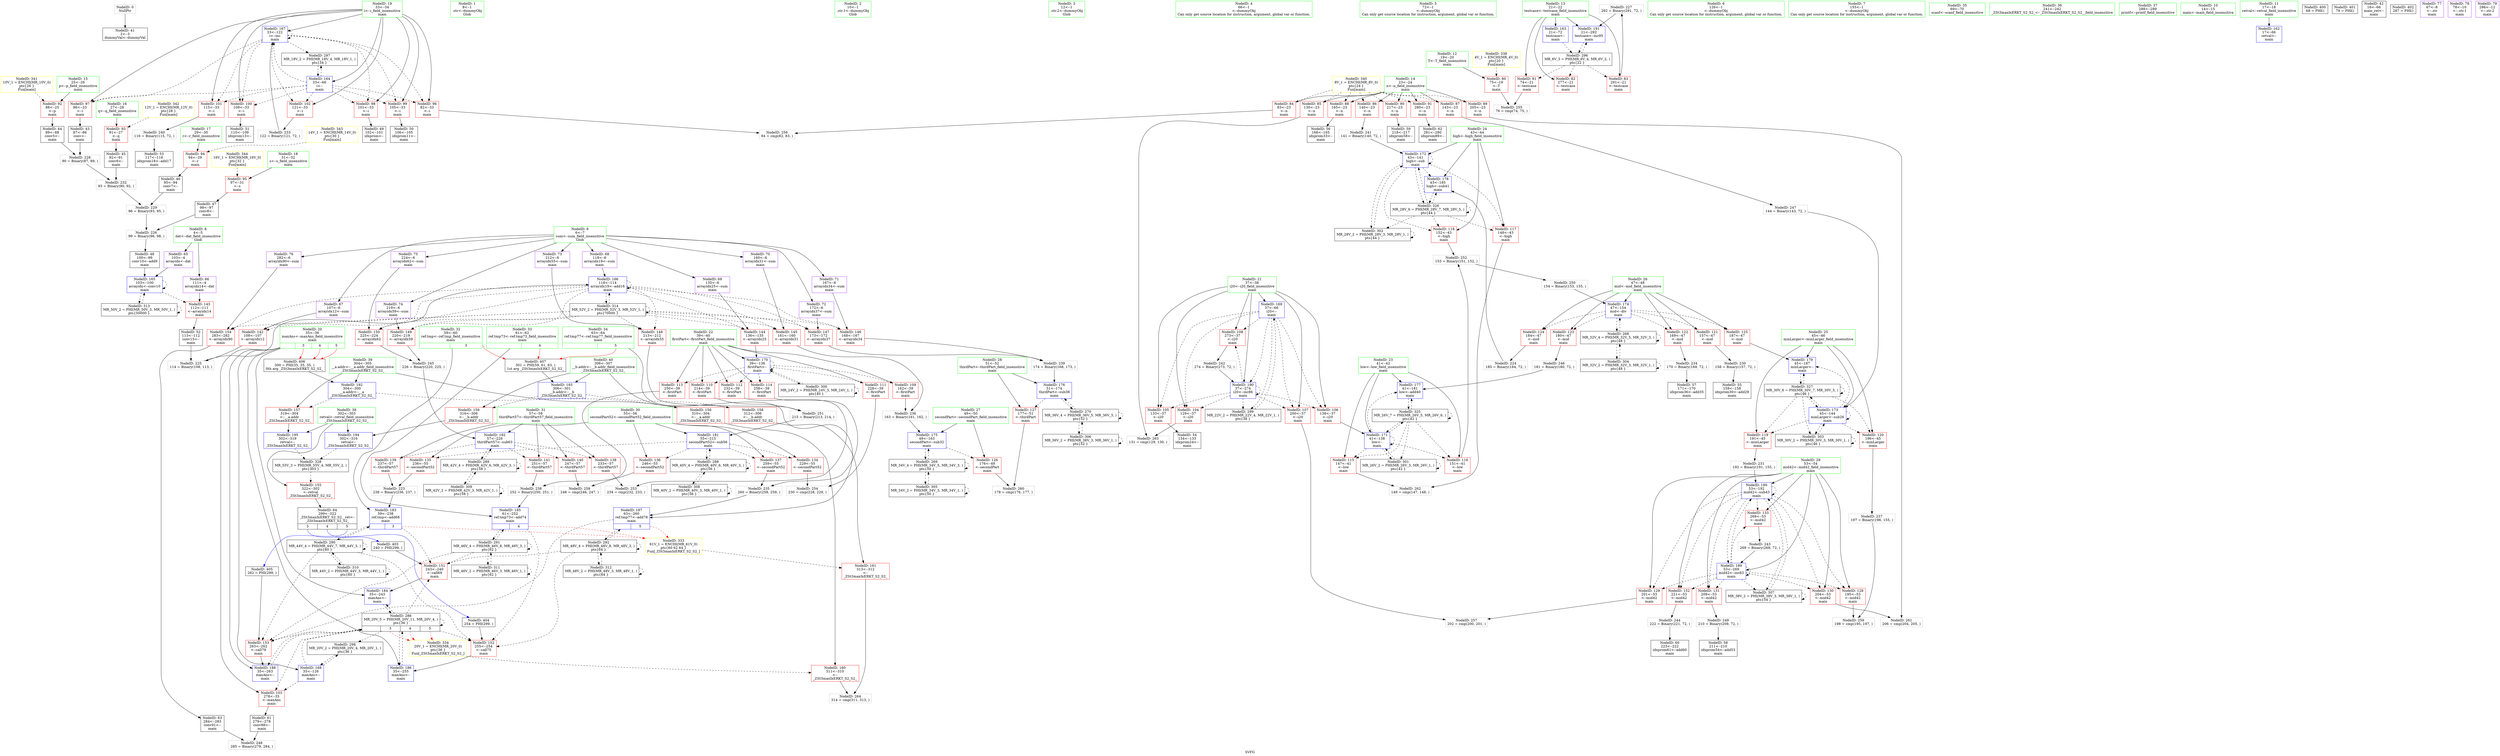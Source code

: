 digraph "SVFG" {
	label="SVFG";

	Node0x560f966f2870 [shape=record,color=grey,label="{NodeID: 0\nNullPtr}"];
	Node0x560f966f2870 -> Node0x560f96722310[style=solid];
	Node0x560f96726180 [shape=record,color=blue,label="{NodeID: 194\n302\<--316\nretval\<--\n_ZSt3maxIxERKT_S2_S2_\n}"];
	Node0x560f96726180 -> Node0x560f967425c0[style=dashed];
	Node0x560f967234f0 [shape=record,color=red,label="{NodeID: 111\n228\<--39\n\<--firstPart\nmain\n}"];
	Node0x560f967234f0 -> Node0x560f96727db0[style=solid];
	Node0x560f96721880 [shape=record,color=green,label="{NodeID: 28\n51\<--52\nthirdPart\<--thirdPart_field_insensitive\nmain\n}"];
	Node0x560f96721880 -> Node0x560f96728930[style=solid];
	Node0x560f96721880 -> Node0x560f9672b100[style=solid];
	Node0x560f9674a6c0 [shape=record,color=black,label="{NodeID: 305\nMR_34V_2 = PHI(MR_34V_3, MR_34V_1, )\npts\{50 \}\n}"];
	Node0x560f9674a6c0 -> Node0x560f9673eec0[style=dashed];
	Node0x560f9674a6c0 -> Node0x560f9674a6c0[style=dashed];
	Node0x560f967292f0 [shape=record,color=red,label="{NodeID: 139\n237\<--57\n\<--thirdPart57\nmain\n}"];
	Node0x560f967292f0 -> Node0x560f9672ea50[style=solid];
	Node0x560f96723f60 [shape=record,color=black,label="{NodeID: 56\n166\<--165\nidxprom33\<--\nmain\n}"];
	Node0x560f967540f0 [shape=record,color=yellow,style=double,label="{NodeID: 333\n61V_1 = ENCHI(MR_61V_0)\npts\{60 62 64 \}\nFun[_ZSt3maxIxERKT_S2_S2_]}"];
	Node0x560f967540f0 -> Node0x560f9672a4d0[style=dashed];
	Node0x560f967277b0 [shape=record,color=grey,label="{NodeID: 250\n154 = Binary(153, 155, )\n}"];
	Node0x560f967277b0 -> Node0x560f9672af60[style=solid];
	Node0x560f9672a9b0 [shape=record,color=blue,label="{NodeID: 167\n33\<--122\ni\<--inc\nmain\n}"];
	Node0x560f9672a9b0 -> Node0x560f967228c0[style=dashed];
	Node0x560f9672a9b0 -> Node0x560f96722990[style=dashed];
	Node0x560f9672a9b0 -> Node0x560f96722a60[style=dashed];
	Node0x560f9672a9b0 -> Node0x560f96722b30[style=dashed];
	Node0x560f9672a9b0 -> Node0x560f96722c00[style=dashed];
	Node0x560f9672a9b0 -> Node0x560f96722cd0[style=dashed];
	Node0x560f9672a9b0 -> Node0x560f96722da0[style=dashed];
	Node0x560f9672a9b0 -> Node0x560f9672a9b0[style=dashed];
	Node0x560f9672a9b0 -> Node0x560f96747ec0[style=dashed];
	Node0x560f96725620 [shape=record,color=red,label="{NodeID: 84\n83\<--23\n\<--n\nmain\n}"];
	Node0x560f96725620 -> Node0x560f96732be0[style=solid];
	Node0x560f966f2b90 [shape=record,color=green,label="{NodeID: 1\n8\<--1\n.str\<--dummyObj\nGlob }"];
	Node0x560f96726250 [shape=record,color=blue,label="{NodeID: 195\n302\<--319\nretval\<--\n_ZSt3maxIxERKT_S2_S2_\n}"];
	Node0x560f96726250 -> Node0x560f967425c0[style=dashed];
	Node0x560f967235c0 [shape=record,color=red,label="{NodeID: 112\n232\<--39\n\<--firstPart\nmain\n}"];
	Node0x560f967235c0 -> Node0x560f96727c30[style=solid];
	Node0x560f96721950 [shape=record,color=green,label="{NodeID: 29\n53\<--54\nmid42\<--mid42_field_insensitive\nmain\n}"];
	Node0x560f96721950 -> Node0x560f96728a00[style=solid];
	Node0x560f96721950 -> Node0x560f96728ad0[style=solid];
	Node0x560f96721950 -> Node0x560f96728ba0[style=solid];
	Node0x560f96721950 -> Node0x560f96728c70[style=solid];
	Node0x560f96721950 -> Node0x560f96728d40[style=solid];
	Node0x560f96721950 -> Node0x560f96728e10[style=solid];
	Node0x560f96721950 -> Node0x560f9672b440[style=solid];
	Node0x560f96721950 -> Node0x560f9672bb90[style=solid];
	Node0x560f9674abc0 [shape=record,color=black,label="{NodeID: 306\nMR_36V_2 = PHI(MR_36V_3, MR_36V_1, )\npts\{52 \}\n}"];
	Node0x560f9674abc0 -> Node0x560f9673f3c0[style=dashed];
	Node0x560f9674abc0 -> Node0x560f9674abc0[style=dashed];
	Node0x560f9672ea50 [shape=record,color=grey,label="{NodeID: 223\n238 = Binary(236, 237, )\n}"];
	Node0x560f9672ea50 -> Node0x560f9672b6b0[style=solid];
	Node0x560f967293c0 [shape=record,color=red,label="{NodeID: 140\n247\<--57\n\<--thirdPart57\nmain\n}"];
	Node0x560f967293c0 -> Node0x560f96732ee0[style=solid];
	Node0x560f96724030 [shape=record,color=black,label="{NodeID: 57\n171\<--170\nidxprom36\<--add35\nmain\n}"];
	Node0x560f967541d0 [shape=record,color=yellow,style=double,label="{NodeID: 334\n20V_1 = ENCHI(MR_20V_0)\npts\{36 \}\nFun[_ZSt3maxIxERKT_S2_S2_]}"];
	Node0x560f967541d0 -> Node0x560f9672a400[style=dashed];
	Node0x560f96727930 [shape=record,color=grey,label="{NodeID: 251\n215 = Binary(213, 214, )\n}"];
	Node0x560f96727930 -> Node0x560f9672b510[style=solid];
	Node0x560f9672aa80 [shape=record,color=blue,label="{NodeID: 168\n35\<--126\nmaxAns\<--\nmain\n}"];
	Node0x560f9672aa80 -> Node0x560f96722e70[style=dashed];
	Node0x560f9672aa80 -> Node0x560f967447c0[style=dashed];
	Node0x560f9672aa80 -> Node0x560f967483c0[style=dashed];
	Node0x560f967256f0 [shape=record,color=red,label="{NodeID: 85\n130\<--23\n\<--n\nmain\n}"];
	Node0x560f967256f0 -> Node0x560f96733660[style=solid];
	Node0x560f966f54e0 [shape=record,color=green,label="{NodeID: 2\n10\<--1\n.str.1\<--dummyObj\nGlob }"];
	Node0x560f96723690 [shape=record,color=red,label="{NodeID: 113\n250\<--39\n\<--firstPart\nmain\n}"];
	Node0x560f96723690 -> Node0x560f967300d0[style=solid];
	Node0x560f96721a20 [shape=record,color=green,label="{NodeID: 30\n55\<--56\nsecondPart52\<--secondPart52_field_insensitive\nmain\n}"];
	Node0x560f96721a20 -> Node0x560f96728ee0[style=solid];
	Node0x560f96721a20 -> Node0x560f96728fb0[style=solid];
	Node0x560f96721a20 -> Node0x560f96729080[style=solid];
	Node0x560f96721a20 -> Node0x560f96729150[style=solid];
	Node0x560f96721a20 -> Node0x560f9672b510[style=solid];
	Node0x560f9674b0c0 [shape=record,color=black,label="{NodeID: 307\nMR_38V_2 = PHI(MR_38V_3, MR_38V_1, )\npts\{54 \}\n}"];
	Node0x560f9674b0c0 -> Node0x560f9672b440[style=dashed];
	Node0x560f9674b0c0 -> Node0x560f9674b0c0[style=dashed];
	Node0x560f9672ebd0 [shape=record,color=grey,label="{NodeID: 224\n185 = Binary(184, 72, )\n}"];
	Node0x560f9672ebd0 -> Node0x560f9672b2a0[style=solid];
	Node0x560f96729490 [shape=record,color=red,label="{NodeID: 141\n251\<--57\n\<--thirdPart57\nmain\n}"];
	Node0x560f96729490 -> Node0x560f967300d0[style=solid];
	Node0x560f96724100 [shape=record,color=black,label="{NodeID: 58\n211\<--210\nidxprom54\<--add53\nmain\n}"];
	Node0x560f96727ab0 [shape=record,color=grey,label="{NodeID: 252\n153 = Binary(151, 152, )\n}"];
	Node0x560f96727ab0 -> Node0x560f967277b0[style=solid];
	Node0x560f9672ab50 [shape=record,color=blue,label="{NodeID: 169\n37\<--66\ni20\<--\nmain\n}"];
	Node0x560f9672ab50 -> Node0x560f96722f40[style=dashed];
	Node0x560f9672ab50 -> Node0x560f96723010[style=dashed];
	Node0x560f9672ab50 -> Node0x560f967230e0[style=dashed];
	Node0x560f9672ab50 -> Node0x560f967231b0[style=dashed];
	Node0x560f9672ab50 -> Node0x560f96723280[style=dashed];
	Node0x560f9672ab50 -> Node0x560f9672bc60[style=dashed];
	Node0x560f9672ab50 -> Node0x560f967488c0[style=dashed];
	Node0x560f967257c0 [shape=record,color=red,label="{NodeID: 86\n140\<--23\n\<--n\nmain\n}"];
	Node0x560f967257c0 -> Node0x560f96730550[style=solid];
	Node0x560f966f5900 [shape=record,color=green,label="{NodeID: 3\n12\<--1\n.str.2\<--dummyObj\nGlob }"];
	Node0x560f96723760 [shape=record,color=red,label="{NodeID: 114\n258\<--39\n\<--firstPart\nmain\n}"];
	Node0x560f96723760 -> Node0x560f9672fc50[style=solid];
	Node0x560f96721af0 [shape=record,color=green,label="{NodeID: 31\n57\<--58\nthirdPart57\<--thirdPart57_field_insensitive\nmain\n}"];
	Node0x560f96721af0 -> Node0x560f96729220[style=solid];
	Node0x560f96721af0 -> Node0x560f967292f0[style=solid];
	Node0x560f96721af0 -> Node0x560f967293c0[style=solid];
	Node0x560f96721af0 -> Node0x560f96729490[style=solid];
	Node0x560f96721af0 -> Node0x560f9672b5e0[style=solid];
	Node0x560f9674b5c0 [shape=record,color=black,label="{NodeID: 308\nMR_40V_2 = PHI(MR_40V_3, MR_40V_1, )\npts\{56 \}\n}"];
	Node0x560f9674b5c0 -> Node0x560f967451c0[style=dashed];
	Node0x560f9674b5c0 -> Node0x560f9674b5c0[style=dashed];
	Node0x560f9672ed50 [shape=record,color=grey,label="{NodeID: 225\n114 = Binary(108, 113, )\n}"];
	Node0x560f9672ed50 -> Node0x560f9672a8e0[style=solid];
	Node0x560f96729560 [shape=record,color=red,label="{NodeID: 142\n108\<--107\n\<--arrayidx12\nmain\n}"];
	Node0x560f96729560 -> Node0x560f9672ed50[style=solid];
	Node0x560f967241d0 [shape=record,color=black,label="{NodeID: 59\n218\<--217\nidxprom58\<--\nmain\n}"];
	Node0x560f96727c30 [shape=record,color=grey,label="{NodeID: 253\n234 = cmp(232, 233, )\n}"];
	Node0x560f9672ac20 [shape=record,color=blue,label="{NodeID: 170\n39\<--136\nfirstPart\<--\nmain\n}"];
	Node0x560f9672ac20 -> Node0x560f96723350[style=dashed];
	Node0x560f9672ac20 -> Node0x560f96723420[style=dashed];
	Node0x560f9672ac20 -> Node0x560f967234f0[style=dashed];
	Node0x560f9672ac20 -> Node0x560f967235c0[style=dashed];
	Node0x560f9672ac20 -> Node0x560f96723690[style=dashed];
	Node0x560f9672ac20 -> Node0x560f96723760[style=dashed];
	Node0x560f9672ac20 -> Node0x560f9672ac20[style=dashed];
	Node0x560f9672ac20 -> Node0x560f96748dc0[style=dashed];
	Node0x560f96725890 [shape=record,color=red,label="{NodeID: 87\n143\<--23\n\<--n\nmain\n}"];
	Node0x560f96725890 -> Node0x560f96727330[style=solid];
	Node0x560f966f5990 [shape=record,color=green,label="{NodeID: 4\n66\<--1\n\<--dummyObj\nCan only get source location for instruction, argument, global var or function.}"];
	Node0x560f96723830 [shape=record,color=red,label="{NodeID: 115\n147\<--41\n\<--low\nmain\n}"];
	Node0x560f96723830 -> Node0x560f967334e0[style=solid];
	Node0x560f96721bc0 [shape=record,color=green,label="{NodeID: 32\n59\<--60\nref.tmp\<--ref.tmp_field_insensitive\nmain\n|{|<s1>3}}"];
	Node0x560f96721bc0 -> Node0x560f9672b6b0[style=solid];
	Node0x560f96721bc0:s1 -> Node0x560f967709d0[style=solid,color=red];
	Node0x560f9674bac0 [shape=record,color=black,label="{NodeID: 309\nMR_42V_2 = PHI(MR_42V_3, MR_42V_1, )\npts\{58 \}\n}"];
	Node0x560f9674bac0 -> Node0x560f967456c0[style=dashed];
	Node0x560f9674bac0 -> Node0x560f9674bac0[style=dashed];
	Node0x560f9672eed0 [shape=record,color=grey,label="{NodeID: 226\n99 = Binary(96, 98, )\n}"];
	Node0x560f9672eed0 -> Node0x560f967238e0[style=solid];
	Node0x560f96729630 [shape=record,color=red,label="{NodeID: 143\n112\<--111\n\<--arrayidx14\nmain\n}"];
	Node0x560f96729630 -> Node0x560f96723c20[style=solid];
	Node0x560f967242a0 [shape=record,color=black,label="{NodeID: 60\n223\<--222\nidxprom61\<--add60\nmain\n}"];
	Node0x560f96727db0 [shape=record,color=grey,label="{NodeID: 254\n230 = cmp(228, 229, )\n}"];
	Node0x560f9672acf0 [shape=record,color=blue,label="{NodeID: 171\n41\<--138\nlow\<--\nmain\n}"];
	Node0x560f9672acf0 -> Node0x560f96723830[style=dashed];
	Node0x560f9672acf0 -> Node0x560f96728040[style=dashed];
	Node0x560f9672acf0 -> Node0x560f9672acf0[style=dashed];
	Node0x560f9672acf0 -> Node0x560f9672b1d0[style=dashed];
	Node0x560f9672acf0 -> Node0x560f967492c0[style=dashed];
	Node0x560f9672acf0 -> Node0x560f96750ac0[style=dashed];
	Node0x560f96725960 [shape=record,color=red,label="{NodeID: 88\n165\<--23\n\<--n\nmain\n}"];
	Node0x560f96725960 -> Node0x560f96723f60[style=solid];
	Node0x560f966f5660 [shape=record,color=green,label="{NodeID: 5\n72\<--1\n\<--dummyObj\nCan only get source location for instruction, argument, global var or function.}"];
	Node0x560f96728040 [shape=record,color=red,label="{NodeID: 116\n151\<--41\n\<--low\nmain\n}"];
	Node0x560f96728040 -> Node0x560f96727ab0[style=solid];
	Node0x560f96721c90 [shape=record,color=green,label="{NodeID: 33\n61\<--62\nref.tmp73\<--ref.tmp73_field_insensitive\nmain\n|{|<s1>4}}"];
	Node0x560f96721c90 -> Node0x560f9672b850[style=solid];
	Node0x560f96721c90:s1 -> Node0x560f967709d0[style=solid,color=red];
	Node0x560f9674bfc0 [shape=record,color=black,label="{NodeID: 310\nMR_44V_2 = PHI(MR_44V_3, MR_44V_1, )\npts\{60 \}\n}"];
	Node0x560f9674bfc0 -> Node0x560f96745bc0[style=dashed];
	Node0x560f9674bfc0 -> Node0x560f9674bfc0[style=dashed];
	Node0x560f9672f050 [shape=record,color=grey,label="{NodeID: 227\n292 = Binary(291, 72, )\n}"];
	Node0x560f9672f050 -> Node0x560f9672bd30[style=solid];
	Node0x560f96729700 [shape=record,color=red,label="{NodeID: 144\n136\<--135\n\<--arrayidx25\nmain\n}"];
	Node0x560f96729700 -> Node0x560f9672ac20[style=solid];
	Node0x560f96724370 [shape=record,color=black,label="{NodeID: 61\n279\<--278\nconv88\<--\nmain\n}"];
	Node0x560f96724370 -> Node0x560f967274b0[style=solid];
	Node0x560f96754580 [shape=record,color=yellow,style=double,label="{NodeID: 338\n4V_1 = ENCHI(MR_4V_0)\npts\{20 \}\nFun[main]}"];
	Node0x560f96754580 -> Node0x560f967252e0[style=dashed];
	Node0x560f96727f30 [shape=record,color=grey,label="{NodeID: 255\n76 = cmp(74, 75, )\n}"];
	Node0x560f9672adc0 [shape=record,color=blue,label="{NodeID: 172\n43\<--141\nhigh\<--sub\nmain\n}"];
	Node0x560f9672adc0 -> Node0x560f96728110[style=dashed];
	Node0x560f9672adc0 -> Node0x560f967281e0[style=dashed];
	Node0x560f9672adc0 -> Node0x560f9672adc0[style=dashed];
	Node0x560f9672adc0 -> Node0x560f9672b2a0[style=dashed];
	Node0x560f9672adc0 -> Node0x560f967497c0[style=dashed];
	Node0x560f9672adc0 -> Node0x560f96750fc0[style=dashed];
	Node0x560f96725a30 [shape=record,color=red,label="{NodeID: 89\n205\<--23\n\<--n\nmain\n}"];
	Node0x560f96725a30 -> Node0x560f96733360[style=solid];
	Node0x560f966f56f0 [shape=record,color=green,label="{NodeID: 6\n126\<--1\n\<--dummyObj\nCan only get source location for instruction, argument, global var or function.}"];
	Node0x560f96728110 [shape=record,color=red,label="{NodeID: 117\n148\<--43\n\<--high\nmain\n}"];
	Node0x560f96728110 -> Node0x560f967334e0[style=solid];
	Node0x560f96721d60 [shape=record,color=green,label="{NodeID: 34\n63\<--64\nref.tmp77\<--ref.tmp77_field_insensitive\nmain\n|{|<s1>5}}"];
	Node0x560f96721d60 -> Node0x560f9672b9f0[style=solid];
	Node0x560f96721d60:s1 -> Node0x560f967709d0[style=solid,color=red];
	Node0x560f9674c4c0 [shape=record,color=black,label="{NodeID: 311\nMR_46V_2 = PHI(MR_46V_3, MR_46V_1, )\npts\{62 \}\n}"];
	Node0x560f9674c4c0 -> Node0x560f967460c0[style=dashed];
	Node0x560f9674c4c0 -> Node0x560f9674c4c0[style=dashed];
	Node0x560f9672f1d0 [shape=record,color=grey,label="{NodeID: 228\n90 = Binary(87, 89, )\n}"];
	Node0x560f9672f1d0 -> Node0x560f9672f7d0[style=solid];
	Node0x560f967297d0 [shape=record,color=red,label="{NodeID: 145\n161\<--160\n\<--arrayidx31\nmain\n}"];
	Node0x560f967297d0 -> Node0x560f9672fdd0[style=solid];
	Node0x560f96724440 [shape=record,color=black,label="{NodeID: 62\n281\<--280\nidxprom89\<--\nmain\n}"];
	Node0x560f96732be0 [shape=record,color=grey,label="{NodeID: 256\n84 = cmp(82, 83, )\n}"];
	Node0x560f9672ae90 [shape=record,color=blue,label="{NodeID: 173\n45\<--144\nminLarger\<--sub26\nmain\n}"];
	Node0x560f9672ae90 -> Node0x560f967282b0[style=dashed];
	Node0x560f9672ae90 -> Node0x560f96728380[style=dashed];
	Node0x560f9672ae90 -> Node0x560f9672ae90[style=dashed];
	Node0x560f9672ae90 -> Node0x560f9672b370[style=dashed];
	Node0x560f9672ae90 -> Node0x560f96749cc0[style=dashed];
	Node0x560f9672ae90 -> Node0x560f967420c0[style=dashed];
	Node0x560f96725b00 [shape=record,color=red,label="{NodeID: 90\n217\<--23\n\<--n\nmain\n}"];
	Node0x560f96725b00 -> Node0x560f967241d0[style=solid];
	Node0x560f966f5780 [shape=record,color=green,label="{NodeID: 7\n155\<--1\n\<--dummyObj\nCan only get source location for instruction, argument, global var or function.}"];
	Node0x560f967281e0 [shape=record,color=red,label="{NodeID: 118\n152\<--43\n\<--high\nmain\n}"];
	Node0x560f967281e0 -> Node0x560f96727ab0[style=solid];
	Node0x560f96721e30 [shape=record,color=green,label="{NodeID: 35\n69\<--70\nscanf\<--scanf_field_insensitive\n}"];
	Node0x560f9674c9c0 [shape=record,color=black,label="{NodeID: 312\nMR_48V_2 = PHI(MR_48V_3, MR_48V_1, )\npts\{64 \}\n}"];
	Node0x560f9674c9c0 -> Node0x560f967465c0[style=dashed];
	Node0x560f9674c9c0 -> Node0x560f9674c9c0[style=dashed];
	Node0x560f9672f350 [shape=record,color=grey,label="{NodeID: 229\n96 = Binary(93, 95, )\n}"];
	Node0x560f9672f350 -> Node0x560f9672eed0[style=solid];
	Node0x560f967298a0 [shape=record,color=red,label="{NodeID: 146\n168\<--167\n\<--arrayidx34\nmain\n}"];
	Node0x560f967298a0 -> Node0x560f96730250[style=solid];
	Node0x560f96724510 [shape=record,color=black,label="{NodeID: 63\n284\<--283\nconv91\<--\nmain\n}"];
	Node0x560f96724510 -> Node0x560f967274b0[style=solid];
	Node0x560f96754740 [shape=record,color=yellow,style=double,label="{NodeID: 340\n8V_1 = ENCHI(MR_8V_0)\npts\{24 \}\nFun[main]}"];
	Node0x560f96754740 -> Node0x560f96725620[style=dashed];
	Node0x560f96754740 -> Node0x560f967256f0[style=dashed];
	Node0x560f96754740 -> Node0x560f967257c0[style=dashed];
	Node0x560f96754740 -> Node0x560f96725890[style=dashed];
	Node0x560f96754740 -> Node0x560f96725960[style=dashed];
	Node0x560f96754740 -> Node0x560f96725a30[style=dashed];
	Node0x560f96754740 -> Node0x560f96725b00[style=dashed];
	Node0x560f96754740 -> Node0x560f96725bd0[style=dashed];
	Node0x560f96732d60 [shape=record,color=grey,label="{NodeID: 257\n202 = cmp(200, 201, )\n}"];
	Node0x560f9672af60 [shape=record,color=blue,label="{NodeID: 174\n47\<--154\nmid\<--div\nmain\n}"];
	Node0x560f9672af60 -> Node0x560f96728450[style=dashed];
	Node0x560f9672af60 -> Node0x560f96728520[style=dashed];
	Node0x560f9672af60 -> Node0x560f967285f0[style=dashed];
	Node0x560f9672af60 -> Node0x560f967286c0[style=dashed];
	Node0x560f9672af60 -> Node0x560f96728790[style=dashed];
	Node0x560f9672af60 -> Node0x560f9673e9c0[style=dashed];
	Node0x560f96725bd0 [shape=record,color=red,label="{NodeID: 91\n280\<--23\n\<--n\nmain\n}"];
	Node0x560f96725bd0 -> Node0x560f96724440[style=solid];
	Node0x560f966f6ca0 [shape=record,color=green,label="{NodeID: 8\n4\<--5\ndat\<--dat_field_insensitive\nGlob }"];
	Node0x560f966f6ca0 -> Node0x560f967246b0[style=solid];
	Node0x560f966f6ca0 -> Node0x560f96724780[style=solid];
	Node0x560f967282b0 [shape=record,color=red,label="{NodeID: 119\n191\<--45\n\<--minLarger\nmain\n}"];
	Node0x560f967282b0 -> Node0x560f9672f650[style=solid];
	Node0x560f96721f00 [shape=record,color=green,label="{NodeID: 36\n241\<--242\n_ZSt3maxIxERKT_S2_S2_\<--_ZSt3maxIxERKT_S2_S2__field_insensitive\n}"];
	Node0x560f9674cec0 [shape=record,color=black,label="{NodeID: 313\nMR_50V_2 = PHI(MR_50V_3, MR_50V_1, )\npts\{50000 \}\n}"];
	Node0x560f9674cec0 -> Node0x560f9672a810[style=dashed];
	Node0x560f9674cec0 -> Node0x560f9674cec0[style=dashed];
	Node0x560f9672f4d0 [shape=record,color=grey,label="{NodeID: 230\n158 = Binary(157, 72, )\n}"];
	Node0x560f9672f4d0 -> Node0x560f96723e90[style=solid];
	Node0x560f96729970 [shape=record,color=red,label="{NodeID: 147\n173\<--172\n\<--arrayidx37\nmain\n}"];
	Node0x560f96729970 -> Node0x560f96730250[style=solid];
	Node0x560f967245e0 [shape=record,color=black,label="{NodeID: 64\n299\<--322\n_ZSt3maxIxERKT_S2_S2__ret\<--\n_ZSt3maxIxERKT_S2_S2_\n|{<s0>3|<s1>4|<s2>5}}"];
	Node0x560f967245e0:s0 -> Node0x560f96770530[style=solid,color=blue];
	Node0x560f967245e0:s1 -> Node0x560f96770600[style=solid,color=blue];
	Node0x560f967245e0:s2 -> Node0x560f967706d0[style=solid,color=blue];
	Node0x560f96754820 [shape=record,color=yellow,style=double,label="{NodeID: 341\n10V_1 = ENCHI(MR_10V_0)\npts\{26 \}\nFun[main]}"];
	Node0x560f96754820 -> Node0x560f96725ca0[style=dashed];
	Node0x560f96732ee0 [shape=record,color=grey,label="{NodeID: 258\n248 = cmp(246, 247, )\n}"];
	Node0x560f9672b030 [shape=record,color=blue,label="{NodeID: 175\n49\<--163\nsecondPart\<--sub32\nmain\n}"];
	Node0x560f9672b030 -> Node0x560f96728860[style=dashed];
	Node0x560f9672b030 -> Node0x560f9673eec0[style=dashed];
	Node0x560f96725ca0 [shape=record,color=red,label="{NodeID: 92\n88\<--25\n\<--p\nmain\n}"];
	Node0x560f96725ca0 -> Node0x560f96722580[style=solid];
	Node0x560f966f6d30 [shape=record,color=green,label="{NodeID: 9\n6\<--7\nsum\<--sum_field_insensitive\nGlob }"];
	Node0x560f966f6d30 -> Node0x560f96724850[style=solid];
	Node0x560f966f6d30 -> Node0x560f96724920[style=solid];
	Node0x560f966f6d30 -> Node0x560f967249f0[style=solid];
	Node0x560f966f6d30 -> Node0x560f96724ac0[style=solid];
	Node0x560f966f6d30 -> Node0x560f96724b90[style=solid];
	Node0x560f966f6d30 -> Node0x560f96724c60[style=solid];
	Node0x560f966f6d30 -> Node0x560f96724d30[style=solid];
	Node0x560f966f6d30 -> Node0x560f96724e00[style=solid];
	Node0x560f966f6d30 -> Node0x560f96724ed0[style=solid];
	Node0x560f966f6d30 -> Node0x560f96724fa0[style=solid];
	Node0x560f967447c0 [shape=record,color=black,label="{NodeID: 286\nMR_20V_5 = PHI(MR_20V_11, MR_20V_4, )\npts\{36 \}\n|{|<s9>3|<s10>4|<s11>5}}"];
	Node0x560f967447c0 -> Node0x560f96722e70[style=dashed];
	Node0x560f967447c0 -> Node0x560f96729cb0[style=dashed];
	Node0x560f967447c0 -> Node0x560f96729d80[style=dashed];
	Node0x560f967447c0 -> Node0x560f96729e50[style=dashed];
	Node0x560f967447c0 -> Node0x560f9672b780[style=dashed];
	Node0x560f967447c0 -> Node0x560f9672b920[style=dashed];
	Node0x560f967447c0 -> Node0x560f9672bac0[style=dashed];
	Node0x560f967447c0 -> Node0x560f967447c0[style=dashed];
	Node0x560f967447c0 -> Node0x560f967483c0[style=dashed];
	Node0x560f967447c0:s9 -> Node0x560f967541d0[style=dashed,color=red];
	Node0x560f967447c0:s10 -> Node0x560f967541d0[style=dashed,color=red];
	Node0x560f967447c0:s11 -> Node0x560f967541d0[style=dashed,color=red];
	Node0x560f96728380 [shape=record,color=red,label="{NodeID: 120\n196\<--45\n\<--minLarger\nmain\n}"];
	Node0x560f96728380 -> Node0x560f9672ff50[style=solid];
	Node0x560f96721fd0 [shape=record,color=green,label="{NodeID: 37\n288\<--289\nprintf\<--printf_field_insensitive\n}"];
	Node0x560f9674d3c0 [shape=record,color=black,label="{NodeID: 314\nMR_52V_2 = PHI(MR_52V_3, MR_52V_1, )\npts\{70000 \}\n}"];
	Node0x560f9674d3c0 -> Node0x560f96729560[style=dashed];
	Node0x560f9674d3c0 -> Node0x560f96729700[style=dashed];
	Node0x560f9674d3c0 -> Node0x560f967297d0[style=dashed];
	Node0x560f9674d3c0 -> Node0x560f967298a0[style=dashed];
	Node0x560f9674d3c0 -> Node0x560f96729970[style=dashed];
	Node0x560f9674d3c0 -> Node0x560f96729a40[style=dashed];
	Node0x560f9674d3c0 -> Node0x560f96729b10[style=dashed];
	Node0x560f9674d3c0 -> Node0x560f96729be0[style=dashed];
	Node0x560f9674d3c0 -> Node0x560f96729f20[style=dashed];
	Node0x560f9674d3c0 -> Node0x560f9672a8e0[style=dashed];
	Node0x560f9674d3c0 -> Node0x560f9674d3c0[style=dashed];
	Node0x560f9672f650 [shape=record,color=grey,label="{NodeID: 231\n192 = Binary(191, 155, )\n}"];
	Node0x560f9672f650 -> Node0x560f9672b440[style=solid];
	Node0x560f96729a40 [shape=record,color=red,label="{NodeID: 148\n213\<--212\n\<--arrayidx55\nmain\n}"];
	Node0x560f96729a40 -> Node0x560f96727930[style=solid];
	Node0x560f967246b0 [shape=record,color=purple,label="{NodeID: 65\n103\<--4\narrayidx\<--dat\nmain\n}"];
	Node0x560f967246b0 -> Node0x560f9672a810[style=solid];
	Node0x560f96754900 [shape=record,color=yellow,style=double,label="{NodeID: 342\n12V_1 = ENCHI(MR_12V_0)\npts\{28 \}\nFun[main]}"];
	Node0x560f96754900 -> Node0x560f96725d70[style=dashed];
	Node0x560f96733060 [shape=record,color=grey,label="{NodeID: 259\n198 = cmp(195, 197, )\n}"];
	Node0x560f9672b100 [shape=record,color=blue,label="{NodeID: 176\n51\<--174\nthirdPart\<--sub38\nmain\n}"];
	Node0x560f9672b100 -> Node0x560f96728930[style=dashed];
	Node0x560f9672b100 -> Node0x560f9673f3c0[style=dashed];
	Node0x560f96725d70 [shape=record,color=red,label="{NodeID: 93\n91\<--27\n\<--q\nmain\n}"];
	Node0x560f96725d70 -> Node0x560f96722650[style=solid];
	Node0x560f966f6e00 [shape=record,color=green,label="{NodeID: 10\n14\<--15\nmain\<--main_field_insensitive\n}"];
	Node0x560f96728450 [shape=record,color=red,label="{NodeID: 121\n157\<--47\n\<--mid\nmain\n}"];
	Node0x560f96728450 -> Node0x560f9672f4d0[style=solid];
	Node0x560f967220a0 [shape=record,color=green,label="{NodeID: 38\n302\<--303\nretval\<--retval_field_insensitive\n_ZSt3maxIxERKT_S2_S2_\n}"];
	Node0x560f967220a0 -> Node0x560f96729ff0[style=solid];
	Node0x560f967220a0 -> Node0x560f96726180[style=solid];
	Node0x560f967220a0 -> Node0x560f96726250[style=solid];
	Node0x560f9672f7d0 [shape=record,color=grey,label="{NodeID: 232\n93 = Binary(90, 92, )\n}"];
	Node0x560f9672f7d0 -> Node0x560f9672f350[style=solid];
	Node0x560f96729b10 [shape=record,color=red,label="{NodeID: 149\n220\<--219\n\<--arrayidx59\nmain\n}"];
	Node0x560f96729b10 -> Node0x560f96727030[style=solid];
	Node0x560f96724780 [shape=record,color=purple,label="{NodeID: 66\n111\<--4\narrayidx14\<--dat\nmain\n}"];
	Node0x560f96724780 -> Node0x560f96729630[style=solid];
	Node0x560f967549e0 [shape=record,color=yellow,style=double,label="{NodeID: 343\n14V_1 = ENCHI(MR_14V_0)\npts\{30 \}\nFun[main]}"];
	Node0x560f967549e0 -> Node0x560f96725e40[style=dashed];
	Node0x560f967331e0 [shape=record,color=grey,label="{NodeID: 260\n178 = cmp(176, 177, )\n}"];
	Node0x560f9672b1d0 [shape=record,color=blue,label="{NodeID: 177\n41\<--181\nlow\<--add40\nmain\n}"];
	Node0x560f9672b1d0 -> Node0x560f96750ac0[style=dashed];
	Node0x560f96725e40 [shape=record,color=red,label="{NodeID: 94\n94\<--29\n\<--r\nmain\n}"];
	Node0x560f96725e40 -> Node0x560f96722720[style=solid];
	Node0x560f966f6ed0 [shape=record,color=green,label="{NodeID: 11\n17\<--18\nretval\<--retval_field_insensitive\nmain\n}"];
	Node0x560f966f6ed0 -> Node0x560f9672a5a0[style=solid];
	Node0x560f967451c0 [shape=record,color=black,label="{NodeID: 288\nMR_40V_4 = PHI(MR_40V_6, MR_40V_3, )\npts\{56 \}\n}"];
	Node0x560f967451c0 -> Node0x560f9672b510[style=dashed];
	Node0x560f967451c0 -> Node0x560f967451c0[style=dashed];
	Node0x560f967451c0 -> Node0x560f9674b5c0[style=dashed];
	Node0x560f96728520 [shape=record,color=red,label="{NodeID: 122\n169\<--47\n\<--mid\nmain\n}"];
	Node0x560f96728520 -> Node0x560f9672fad0[style=solid];
	Node0x560f96722170 [shape=record,color=green,label="{NodeID: 39\n304\<--305\n__a.addr\<--__a.addr_field_insensitive\n_ZSt3maxIxERKT_S2_S2_\n}"];
	Node0x560f96722170 -> Node0x560f9672a0c0[style=solid];
	Node0x560f96722170 -> Node0x560f9672a190[style=solid];
	Node0x560f96722170 -> Node0x560f96725fe0[style=solid];
	Node0x560f9672f950 [shape=record,color=grey,label="{NodeID: 233\n122 = Binary(121, 72, )\n}"];
	Node0x560f9672f950 -> Node0x560f9672a9b0[style=solid];
	Node0x560f96729be0 [shape=record,color=red,label="{NodeID: 150\n225\<--224\n\<--arrayidx62\nmain\n}"];
	Node0x560f96729be0 -> Node0x560f96727030[style=solid];
	Node0x560f96724850 [shape=record,color=purple,label="{NodeID: 67\n107\<--6\narrayidx12\<--sum\nmain\n}"];
	Node0x560f96724850 -> Node0x560f96729560[style=solid];
	Node0x560f96754ac0 [shape=record,color=yellow,style=double,label="{NodeID: 344\n16V_1 = ENCHI(MR_16V_0)\npts\{32 \}\nFun[main]}"];
	Node0x560f96754ac0 -> Node0x560f96725f10[style=dashed];
	Node0x560f96733360 [shape=record,color=grey,label="{NodeID: 261\n206 = cmp(204, 205, )\n}"];
	Node0x560f9672b2a0 [shape=record,color=blue,label="{NodeID: 178\n43\<--185\nhigh\<--sub41\nmain\n}"];
	Node0x560f9672b2a0 -> Node0x560f96750fc0[style=dashed];
	Node0x560f96725f10 [shape=record,color=red,label="{NodeID: 95\n97\<--31\n\<--s\nmain\n}"];
	Node0x560f96725f10 -> Node0x560f967227f0[style=solid];
	Node0x560f96720dc0 [shape=record,color=green,label="{NodeID: 12\n19\<--20\nT\<--T_field_insensitive\nmain\n}"];
	Node0x560f96720dc0 -> Node0x560f967252e0[style=solid];
	Node0x560f967456c0 [shape=record,color=black,label="{NodeID: 289\nMR_42V_4 = PHI(MR_42V_6, MR_42V_3, )\npts\{58 \}\n}"];
	Node0x560f967456c0 -> Node0x560f9672b5e0[style=dashed];
	Node0x560f967456c0 -> Node0x560f967456c0[style=dashed];
	Node0x560f967456c0 -> Node0x560f9674bac0[style=dashed];
	Node0x560f967285f0 [shape=record,color=red,label="{NodeID: 123\n180\<--47\n\<--mid\nmain\n}"];
	Node0x560f967285f0 -> Node0x560f967271b0[style=solid];
	Node0x560f96722240 [shape=record,color=green,label="{NodeID: 40\n306\<--307\n__b.addr\<--__b.addr_field_insensitive\n_ZSt3maxIxERKT_S2_S2_\n}"];
	Node0x560f96722240 -> Node0x560f9672a260[style=solid];
	Node0x560f96722240 -> Node0x560f9672a330[style=solid];
	Node0x560f96722240 -> Node0x560f967260b0[style=solid];
	Node0x560f9643f960 [shape=record,color=black,label="{NodeID: 400\n68 = PHI()\n}"];
	Node0x560f9672fad0 [shape=record,color=grey,label="{NodeID: 234\n170 = Binary(169, 72, )\n}"];
	Node0x560f9672fad0 -> Node0x560f96724030[style=solid];
	Node0x560f96729cb0 [shape=record,color=red,label="{NodeID: 151\n243\<--240\n\<--call69\nmain\n}"];
	Node0x560f96729cb0 -> Node0x560f9672b780[style=solid];
	Node0x560f96724920 [shape=record,color=purple,label="{NodeID: 68\n118\<--6\narrayidx19\<--sum\nmain\n}"];
	Node0x560f96724920 -> Node0x560f9672a8e0[style=solid];
	Node0x560f967334e0 [shape=record,color=grey,label="{NodeID: 262\n149 = cmp(147, 148, )\n}"];
	Node0x560f9672b370 [shape=record,color=blue,label="{NodeID: 179\n45\<--187\nminLarger\<--\nmain\n}"];
	Node0x560f9672b370 -> Node0x560f967420c0[style=dashed];
	Node0x560f967228c0 [shape=record,color=red,label="{NodeID: 96\n82\<--33\n\<--i\nmain\n}"];
	Node0x560f967228c0 -> Node0x560f96732be0[style=solid];
	Node0x560f96720e50 [shape=record,color=green,label="{NodeID: 13\n21\<--22\ntestcase\<--testcase_field_insensitive\nmain\n}"];
	Node0x560f96720e50 -> Node0x560f967253b0[style=solid];
	Node0x560f96720e50 -> Node0x560f96725480[style=solid];
	Node0x560f96720e50 -> Node0x560f96725550[style=solid];
	Node0x560f96720e50 -> Node0x560f9672a670[style=solid];
	Node0x560f96720e50 -> Node0x560f9672bd30[style=solid];
	Node0x560f96745bc0 [shape=record,color=black,label="{NodeID: 290\nMR_44V_4 = PHI(MR_44V_7, MR_44V_3, )\npts\{60 \}\n}"];
	Node0x560f96745bc0 -> Node0x560f96729d80[style=dashed];
	Node0x560f96745bc0 -> Node0x560f96729e50[style=dashed];
	Node0x560f96745bc0 -> Node0x560f9672b6b0[style=dashed];
	Node0x560f96745bc0 -> Node0x560f96745bc0[style=dashed];
	Node0x560f96745bc0 -> Node0x560f9674bfc0[style=dashed];
	Node0x560f967286c0 [shape=record,color=red,label="{NodeID: 124\n184\<--47\n\<--mid\nmain\n}"];
	Node0x560f967286c0 -> Node0x560f9672ebd0[style=solid];
	Node0x560f96722310 [shape=record,color=black,label="{NodeID: 41\n2\<--3\ndummyVal\<--dummyVal\n}"];
	Node0x560f96770390 [shape=record,color=black,label="{NodeID: 401\n79 = PHI()\n}"];
	Node0x560f9672fc50 [shape=record,color=grey,label="{NodeID: 235\n260 = Binary(258, 259, )\n}"];
	Node0x560f9672fc50 -> Node0x560f9672b9f0[style=solid];
	Node0x560f96729d80 [shape=record,color=red,label="{NodeID: 152\n255\<--254\n\<--call75\nmain\n}"];
	Node0x560f96729d80 -> Node0x560f9672b920[style=solid];
	Node0x560f967249f0 [shape=record,color=purple,label="{NodeID: 69\n135\<--6\narrayidx25\<--sum\nmain\n}"];
	Node0x560f967249f0 -> Node0x560f96729700[style=solid];
	Node0x560f96733660 [shape=record,color=grey,label="{NodeID: 263\n131 = cmp(129, 130, )\n}"];
	Node0x560f9672b440 [shape=record,color=blue,label="{NodeID: 180\n53\<--192\nmid42\<--sub43\nmain\n}"];
	Node0x560f9672b440 -> Node0x560f96728a00[style=dashed];
	Node0x560f9672b440 -> Node0x560f96728ad0[style=dashed];
	Node0x560f9672b440 -> Node0x560f96728ba0[style=dashed];
	Node0x560f9672b440 -> Node0x560f96728c70[style=dashed];
	Node0x560f9672b440 -> Node0x560f96728d40[style=dashed];
	Node0x560f9672b440 -> Node0x560f96728e10[style=dashed];
	Node0x560f9672b440 -> Node0x560f9672b440[style=dashed];
	Node0x560f9672b440 -> Node0x560f9672bb90[style=dashed];
	Node0x560f9672b440 -> Node0x560f9674b0c0[style=dashed];
	Node0x560f96722990 [shape=record,color=red,label="{NodeID: 97\n86\<--33\n\<--i\nmain\n}"];
	Node0x560f96722990 -> Node0x560f967224b0[style=solid];
	Node0x560f96720ee0 [shape=record,color=green,label="{NodeID: 14\n23\<--24\nn\<--n_field_insensitive\nmain\n}"];
	Node0x560f96720ee0 -> Node0x560f96725620[style=solid];
	Node0x560f96720ee0 -> Node0x560f967256f0[style=solid];
	Node0x560f96720ee0 -> Node0x560f967257c0[style=solid];
	Node0x560f96720ee0 -> Node0x560f96725890[style=solid];
	Node0x560f96720ee0 -> Node0x560f96725960[style=solid];
	Node0x560f96720ee0 -> Node0x560f96725a30[style=solid];
	Node0x560f96720ee0 -> Node0x560f96725b00[style=solid];
	Node0x560f96720ee0 -> Node0x560f96725bd0[style=solid];
	Node0x560f967460c0 [shape=record,color=black,label="{NodeID: 291\nMR_46V_4 = PHI(MR_46V_8, MR_46V_3, )\npts\{62 \}\n}"];
	Node0x560f967460c0 -> Node0x560f96729cb0[style=dashed];
	Node0x560f967460c0 -> Node0x560f96729e50[style=dashed];
	Node0x560f967460c0 -> Node0x560f9672b850[style=dashed];
	Node0x560f967460c0 -> Node0x560f967460c0[style=dashed];
	Node0x560f967460c0 -> Node0x560f9674c4c0[style=dashed];
	Node0x560f96728790 [shape=record,color=red,label="{NodeID: 125\n187\<--47\n\<--mid\nmain\n}"];
	Node0x560f96728790 -> Node0x560f9672b370[style=solid];
	Node0x560f967223e0 [shape=record,color=black,label="{NodeID: 42\n16\<--66\nmain_ret\<--\nmain\n}"];
	Node0x560f96770460 [shape=record,color=black,label="{NodeID: 402\n287 = PHI()\n}"];
	Node0x560f9672fdd0 [shape=record,color=grey,label="{NodeID: 236\n163 = Binary(161, 162, )\n}"];
	Node0x560f9672fdd0 -> Node0x560f9672b030[style=solid];
	Node0x560f96729e50 [shape=record,color=red,label="{NodeID: 153\n263\<--262\n\<--call79\nmain\n}"];
	Node0x560f96729e50 -> Node0x560f9672bac0[style=solid];
	Node0x560f96724ac0 [shape=record,color=purple,label="{NodeID: 70\n160\<--6\narrayidx31\<--sum\nmain\n}"];
	Node0x560f96724ac0 -> Node0x560f967297d0[style=solid];
	Node0x560f967337e0 [shape=record,color=grey,label="{NodeID: 264\n314 = cmp(311, 313, )\n}"];
	Node0x560f9672b510 [shape=record,color=blue,label="{NodeID: 181\n55\<--215\nsecondPart52\<--sub56\nmain\n}"];
	Node0x560f9672b510 -> Node0x560f96728ee0[style=dashed];
	Node0x560f9672b510 -> Node0x560f96728fb0[style=dashed];
	Node0x560f9672b510 -> Node0x560f96729080[style=dashed];
	Node0x560f9672b510 -> Node0x560f96729150[style=dashed];
	Node0x560f9672b510 -> Node0x560f967451c0[style=dashed];
	Node0x560f96722a60 [shape=record,color=red,label="{NodeID: 98\n101\<--33\n\<--i\nmain\n}"];
	Node0x560f96722a60 -> Node0x560f967239b0[style=solid];
	Node0x560f96720f70 [shape=record,color=green,label="{NodeID: 15\n25\<--26\np\<--p_field_insensitive\nmain\n}"];
	Node0x560f96720f70 -> Node0x560f96725ca0[style=solid];
	Node0x560f967465c0 [shape=record,color=black,label="{NodeID: 292\nMR_48V_4 = PHI(MR_48V_8, MR_48V_3, )\npts\{64 \}\n}"];
	Node0x560f967465c0 -> Node0x560f96729cb0[style=dashed];
	Node0x560f967465c0 -> Node0x560f96729d80[style=dashed];
	Node0x560f967465c0 -> Node0x560f9672b9f0[style=dashed];
	Node0x560f967465c0 -> Node0x560f967465c0[style=dashed];
	Node0x560f967465c0 -> Node0x560f9674c9c0[style=dashed];
	Node0x560f96728860 [shape=record,color=red,label="{NodeID: 126\n176\<--49\n\<--secondPart\nmain\n}"];
	Node0x560f96728860 -> Node0x560f967331e0[style=solid];
	Node0x560f967224b0 [shape=record,color=black,label="{NodeID: 43\n87\<--86\nconv\<--\nmain\n}"];
	Node0x560f967224b0 -> Node0x560f9672f1d0[style=solid];
	Node0x560f96770530 [shape=record,color=black,label="{NodeID: 403\n240 = PHI(299, )\n}"];
	Node0x560f96770530 -> Node0x560f96729cb0[style=solid];
	Node0x560f9672ff50 [shape=record,color=grey,label="{NodeID: 237\n197 = Binary(196, 155, )\n}"];
	Node0x560f9672ff50 -> Node0x560f96733060[style=solid];
	Node0x560f96729f20 [shape=record,color=red,label="{NodeID: 154\n283\<--282\n\<--arrayidx90\nmain\n}"];
	Node0x560f96729f20 -> Node0x560f96724510[style=solid];
	Node0x560f96724b90 [shape=record,color=purple,label="{NodeID: 71\n167\<--6\narrayidx34\<--sum\nmain\n}"];
	Node0x560f96724b90 -> Node0x560f967298a0[style=solid];
	Node0x560f9672b5e0 [shape=record,color=blue,label="{NodeID: 182\n57\<--226\nthirdPart57\<--sub63\nmain\n}"];
	Node0x560f9672b5e0 -> Node0x560f96729220[style=dashed];
	Node0x560f9672b5e0 -> Node0x560f967292f0[style=dashed];
	Node0x560f9672b5e0 -> Node0x560f967293c0[style=dashed];
	Node0x560f9672b5e0 -> Node0x560f96729490[style=dashed];
	Node0x560f9672b5e0 -> Node0x560f967456c0[style=dashed];
	Node0x560f96722b30 [shape=record,color=red,label="{NodeID: 99\n105\<--33\n\<--i\nmain\n}"];
	Node0x560f96722b30 -> Node0x560f96723a80[style=solid];
	Node0x560f96721000 [shape=record,color=green,label="{NodeID: 16\n27\<--28\nq\<--q_field_insensitive\nmain\n}"];
	Node0x560f96721000 -> Node0x560f96725d70[style=solid];
	Node0x560f96728930 [shape=record,color=red,label="{NodeID: 127\n177\<--51\n\<--thirdPart\nmain\n}"];
	Node0x560f96728930 -> Node0x560f967331e0[style=solid];
	Node0x560f96722580 [shape=record,color=black,label="{NodeID: 44\n89\<--88\nconv5\<--\nmain\n}"];
	Node0x560f96722580 -> Node0x560f9672f1d0[style=solid];
	Node0x560f96770600 [shape=record,color=black,label="{NodeID: 404\n254 = PHI(299, )\n}"];
	Node0x560f96770600 -> Node0x560f96729d80[style=solid];
	Node0x560f967300d0 [shape=record,color=grey,label="{NodeID: 238\n252 = Binary(250, 251, )\n}"];
	Node0x560f967300d0 -> Node0x560f9672b850[style=solid];
	Node0x560f96729ff0 [shape=record,color=red,label="{NodeID: 155\n322\<--302\n\<--retval\n_ZSt3maxIxERKT_S2_S2_\n}"];
	Node0x560f96729ff0 -> Node0x560f967245e0[style=solid];
	Node0x560f96724c60 [shape=record,color=purple,label="{NodeID: 72\n172\<--6\narrayidx37\<--sum\nmain\n}"];
	Node0x560f96724c60 -> Node0x560f96729970[style=solid];
	Node0x560f9672b6b0 [shape=record,color=blue,label="{NodeID: 183\n59\<--238\nref.tmp\<--add68\nmain\n|{|<s2>3}}"];
	Node0x560f9672b6b0 -> Node0x560f96729cb0[style=dashed];
	Node0x560f9672b6b0 -> Node0x560f96745bc0[style=dashed];
	Node0x560f9672b6b0:s2 -> Node0x560f967540f0[style=dashed,color=red];
	Node0x560f96722c00 [shape=record,color=red,label="{NodeID: 100\n109\<--33\n\<--i\nmain\n}"];
	Node0x560f96722c00 -> Node0x560f96723b50[style=solid];
	Node0x560f96721090 [shape=record,color=green,label="{NodeID: 17\n29\<--30\nr\<--r_field_insensitive\nmain\n}"];
	Node0x560f96721090 -> Node0x560f96725e40[style=solid];
	Node0x560f96728a00 [shape=record,color=red,label="{NodeID: 128\n195\<--53\n\<--mid42\nmain\n}"];
	Node0x560f96728a00 -> Node0x560f96733060[style=solid];
	Node0x560f96722650 [shape=record,color=black,label="{NodeID: 45\n92\<--91\nconv6\<--\nmain\n}"];
	Node0x560f96722650 -> Node0x560f9672f7d0[style=solid];
	Node0x560f967706d0 [shape=record,color=black,label="{NodeID: 405\n262 = PHI(299, )\n}"];
	Node0x560f967706d0 -> Node0x560f96729e50[style=solid];
	Node0x560f96730250 [shape=record,color=grey,label="{NodeID: 239\n174 = Binary(168, 173, )\n}"];
	Node0x560f96730250 -> Node0x560f9672b100[style=solid];
	Node0x560f9672a0c0 [shape=record,color=red,label="{NodeID: 156\n310\<--304\n\<--__a.addr\n_ZSt3maxIxERKT_S2_S2_\n}"];
	Node0x560f9672a0c0 -> Node0x560f9672a400[style=solid];
	Node0x560f96724d30 [shape=record,color=purple,label="{NodeID: 73\n212\<--6\narrayidx55\<--sum\nmain\n}"];
	Node0x560f96724d30 -> Node0x560f96729a40[style=solid];
	Node0x560f9672b780 [shape=record,color=blue,label="{NodeID: 184\n35\<--243\nmaxAns\<--\nmain\n}"];
	Node0x560f9672b780 -> Node0x560f967447c0[style=dashed];
	Node0x560f96722cd0 [shape=record,color=red,label="{NodeID: 101\n115\<--33\n\<--i\nmain\n}"];
	Node0x560f96722cd0 -> Node0x560f967303d0[style=solid];
	Node0x560f96721120 [shape=record,color=green,label="{NodeID: 18\n31\<--32\ns\<--s_field_insensitive\nmain\n}"];
	Node0x560f96721120 -> Node0x560f96725f10[style=solid];
	Node0x560f96728ad0 [shape=record,color=red,label="{NodeID: 129\n201\<--53\n\<--mid42\nmain\n}"];
	Node0x560f96728ad0 -> Node0x560f96732d60[style=solid];
	Node0x560f96722720 [shape=record,color=black,label="{NodeID: 46\n95\<--94\nconv7\<--\nmain\n}"];
	Node0x560f96722720 -> Node0x560f9672f350[style=solid];
	Node0x560f967707e0 [shape=record,color=black,label="{NodeID: 406\n300 = PHI(35, 35, 35, )\n0th arg _ZSt3maxIxERKT_S2_S2_ }"];
	Node0x560f967707e0 -> Node0x560f96725fe0[style=solid];
	Node0x560f967303d0 [shape=record,color=grey,label="{NodeID: 240\n116 = Binary(115, 72, )\n}"];
	Node0x560f967303d0 -> Node0x560f96723cf0[style=solid];
	Node0x560f9672a190 [shape=record,color=red,label="{NodeID: 157\n319\<--304\n\<--__a.addr\n_ZSt3maxIxERKT_S2_S2_\n}"];
	Node0x560f9672a190 -> Node0x560f96726250[style=solid];
	Node0x560f96724e00 [shape=record,color=purple,label="{NodeID: 74\n219\<--6\narrayidx59\<--sum\nmain\n}"];
	Node0x560f96724e00 -> Node0x560f96729b10[style=solid];
	Node0x560f9673e9c0 [shape=record,color=black,label="{NodeID: 268\nMR_32V_4 = PHI(MR_32V_5, MR_32V_3, )\npts\{48 \}\n}"];
	Node0x560f9673e9c0 -> Node0x560f9672af60[style=dashed];
	Node0x560f9673e9c0 -> Node0x560f9673e9c0[style=dashed];
	Node0x560f9673e9c0 -> Node0x560f9674a1c0[style=dashed];
	Node0x560f9672b850 [shape=record,color=blue,label="{NodeID: 185\n61\<--252\nref.tmp73\<--add74\nmain\n|{|<s2>4}}"];
	Node0x560f9672b850 -> Node0x560f96729d80[style=dashed];
	Node0x560f9672b850 -> Node0x560f967460c0[style=dashed];
	Node0x560f9672b850:s2 -> Node0x560f967540f0[style=dashed,color=red];
	Node0x560f96722da0 [shape=record,color=red,label="{NodeID: 102\n121\<--33\n\<--i\nmain\n}"];
	Node0x560f96722da0 -> Node0x560f9672f950[style=solid];
	Node0x560f967211b0 [shape=record,color=green,label="{NodeID: 19\n33\<--34\ni\<--i_field_insensitive\nmain\n}"];
	Node0x560f967211b0 -> Node0x560f967228c0[style=solid];
	Node0x560f967211b0 -> Node0x560f96722990[style=solid];
	Node0x560f967211b0 -> Node0x560f96722a60[style=solid];
	Node0x560f967211b0 -> Node0x560f96722b30[style=solid];
	Node0x560f967211b0 -> Node0x560f96722c00[style=solid];
	Node0x560f967211b0 -> Node0x560f96722cd0[style=solid];
	Node0x560f967211b0 -> Node0x560f96722da0[style=solid];
	Node0x560f967211b0 -> Node0x560f9672a740[style=solid];
	Node0x560f967211b0 -> Node0x560f9672a9b0[style=solid];
	Node0x560f967479c0 [shape=record,color=black,label="{NodeID: 296\nMR_6V_3 = PHI(MR_6V_4, MR_6V_2, )\npts\{22 \}\n}"];
	Node0x560f967479c0 -> Node0x560f967253b0[style=dashed];
	Node0x560f967479c0 -> Node0x560f96725480[style=dashed];
	Node0x560f967479c0 -> Node0x560f96725550[style=dashed];
	Node0x560f967479c0 -> Node0x560f9672bd30[style=dashed];
	Node0x560f96728ba0 [shape=record,color=red,label="{NodeID: 130\n204\<--53\n\<--mid42\nmain\n}"];
	Node0x560f96728ba0 -> Node0x560f96733360[style=solid];
	Node0x560f967227f0 [shape=record,color=black,label="{NodeID: 47\n98\<--97\nconv8\<--\nmain\n}"];
	Node0x560f967227f0 -> Node0x560f9672eed0[style=solid];
	Node0x560f967709d0 [shape=record,color=black,label="{NodeID: 407\n301 = PHI(59, 61, 63, )\n1st arg _ZSt3maxIxERKT_S2_S2_ }"];
	Node0x560f967709d0 -> Node0x560f967260b0[style=solid];
	Node0x560f96730550 [shape=record,color=grey,label="{NodeID: 241\n141 = Binary(140, 72, )\n}"];
	Node0x560f96730550 -> Node0x560f9672adc0[style=solid];
	Node0x560f9672a260 [shape=record,color=red,label="{NodeID: 158\n312\<--306\n\<--__b.addr\n_ZSt3maxIxERKT_S2_S2_\n}"];
	Node0x560f9672a260 -> Node0x560f9672a4d0[style=solid];
	Node0x560f96724ed0 [shape=record,color=purple,label="{NodeID: 75\n224\<--6\narrayidx62\<--sum\nmain\n}"];
	Node0x560f96724ed0 -> Node0x560f96729be0[style=solid];
	Node0x560f9673eec0 [shape=record,color=black,label="{NodeID: 269\nMR_34V_4 = PHI(MR_34V_5, MR_34V_3, )\npts\{50 \}\n}"];
	Node0x560f9673eec0 -> Node0x560f9672b030[style=dashed];
	Node0x560f9673eec0 -> Node0x560f9673eec0[style=dashed];
	Node0x560f9673eec0 -> Node0x560f9674a6c0[style=dashed];
	Node0x560f9672b920 [shape=record,color=blue,label="{NodeID: 186\n35\<--255\nmaxAns\<--\nmain\n}"];
	Node0x560f9672b920 -> Node0x560f967447c0[style=dashed];
	Node0x560f96722e70 [shape=record,color=red,label="{NodeID: 103\n278\<--35\n\<--maxAns\nmain\n}"];
	Node0x560f96722e70 -> Node0x560f96724370[style=solid];
	Node0x560f96721240 [shape=record,color=green,label="{NodeID: 20\n35\<--36\nmaxAns\<--maxAns_field_insensitive\nmain\n|{|<s5>3|<s6>4|<s7>5}}"];
	Node0x560f96721240 -> Node0x560f96722e70[style=solid];
	Node0x560f96721240 -> Node0x560f9672aa80[style=solid];
	Node0x560f96721240 -> Node0x560f9672b780[style=solid];
	Node0x560f96721240 -> Node0x560f9672b920[style=solid];
	Node0x560f96721240 -> Node0x560f9672bac0[style=solid];
	Node0x560f96721240:s5 -> Node0x560f967707e0[style=solid,color=red];
	Node0x560f96721240:s6 -> Node0x560f967707e0[style=solid,color=red];
	Node0x560f96721240:s7 -> Node0x560f967707e0[style=solid,color=red];
	Node0x560f96747ec0 [shape=record,color=black,label="{NodeID: 297\nMR_18V_2 = PHI(MR_18V_4, MR_18V_1, )\npts\{34 \}\n}"];
	Node0x560f96747ec0 -> Node0x560f9672a740[style=dashed];
	Node0x560f96728c70 [shape=record,color=red,label="{NodeID: 131\n209\<--53\n\<--mid42\nmain\n}"];
	Node0x560f96728c70 -> Node0x560f96727630[style=solid];
	Node0x560f967238e0 [shape=record,color=black,label="{NodeID: 48\n100\<--99\nconv10\<--add9\nmain\n}"];
	Node0x560f967238e0 -> Node0x560f9672a810[style=solid];
	Node0x560f96750ac0 [shape=record,color=black,label="{NodeID: 325\nMR_26V_7 = PHI(MR_26V_5, MR_26V_6, )\npts\{42 \}\n}"];
	Node0x560f96750ac0 -> Node0x560f96723830[style=dashed];
	Node0x560f96750ac0 -> Node0x560f96728040[style=dashed];
	Node0x560f96750ac0 -> Node0x560f9672acf0[style=dashed];
	Node0x560f96750ac0 -> Node0x560f9672b1d0[style=dashed];
	Node0x560f96750ac0 -> Node0x560f967492c0[style=dashed];
	Node0x560f96750ac0 -> Node0x560f96750ac0[style=dashed];
	Node0x560f967306d0 [shape=record,color=grey,label="{NodeID: 242\n274 = Binary(273, 72, )\n}"];
	Node0x560f967306d0 -> Node0x560f9672bc60[style=solid];
	Node0x560f9672a330 [shape=record,color=red,label="{NodeID: 159\n316\<--306\n\<--__b.addr\n_ZSt3maxIxERKT_S2_S2_\n}"];
	Node0x560f9672a330 -> Node0x560f96726180[style=solid];
	Node0x560f96724fa0 [shape=record,color=purple,label="{NodeID: 76\n282\<--6\narrayidx90\<--sum\nmain\n}"];
	Node0x560f96724fa0 -> Node0x560f96729f20[style=solid];
	Node0x560f9673f3c0 [shape=record,color=black,label="{NodeID: 270\nMR_36V_4 = PHI(MR_36V_5, MR_36V_3, )\npts\{52 \}\n}"];
	Node0x560f9673f3c0 -> Node0x560f9672b100[style=dashed];
	Node0x560f9673f3c0 -> Node0x560f9673f3c0[style=dashed];
	Node0x560f9673f3c0 -> Node0x560f9674abc0[style=dashed];
	Node0x560f9672b9f0 [shape=record,color=blue,label="{NodeID: 187\n63\<--260\nref.tmp77\<--add78\nmain\n|{|<s2>5}}"];
	Node0x560f9672b9f0 -> Node0x560f96729e50[style=dashed];
	Node0x560f9672b9f0 -> Node0x560f967465c0[style=dashed];
	Node0x560f9672b9f0:s2 -> Node0x560f967540f0[style=dashed,color=red];
	Node0x560f96722f40 [shape=record,color=red,label="{NodeID: 104\n129\<--37\n\<--i20\nmain\n}"];
	Node0x560f96722f40 -> Node0x560f96733660[style=solid];
	Node0x560f967212d0 [shape=record,color=green,label="{NodeID: 21\n37\<--38\ni20\<--i20_field_insensitive\nmain\n}"];
	Node0x560f967212d0 -> Node0x560f96722f40[style=solid];
	Node0x560f967212d0 -> Node0x560f96723010[style=solid];
	Node0x560f967212d0 -> Node0x560f967230e0[style=solid];
	Node0x560f967212d0 -> Node0x560f967231b0[style=solid];
	Node0x560f967212d0 -> Node0x560f96723280[style=solid];
	Node0x560f967212d0 -> Node0x560f9672ab50[style=solid];
	Node0x560f967212d0 -> Node0x560f9672bc60[style=solid];
	Node0x560f967483c0 [shape=record,color=black,label="{NodeID: 298\nMR_20V_2 = PHI(MR_20V_4, MR_20V_1, )\npts\{36 \}\n}"];
	Node0x560f967483c0 -> Node0x560f9672aa80[style=dashed];
	Node0x560f96728d40 [shape=record,color=red,label="{NodeID: 132\n221\<--53\n\<--mid42\nmain\n}"];
	Node0x560f96728d40 -> Node0x560f967309d0[style=solid];
	Node0x560f967239b0 [shape=record,color=black,label="{NodeID: 49\n102\<--101\nidxprom\<--\nmain\n}"];
	Node0x560f96750fc0 [shape=record,color=black,label="{NodeID: 326\nMR_28V_6 = PHI(MR_28V_7, MR_28V_5, )\npts\{44 \}\n}"];
	Node0x560f96750fc0 -> Node0x560f96728110[style=dashed];
	Node0x560f96750fc0 -> Node0x560f967281e0[style=dashed];
	Node0x560f96750fc0 -> Node0x560f9672adc0[style=dashed];
	Node0x560f96750fc0 -> Node0x560f9672b2a0[style=dashed];
	Node0x560f96750fc0 -> Node0x560f967497c0[style=dashed];
	Node0x560f96750fc0 -> Node0x560f96750fc0[style=dashed];
	Node0x560f96730850 [shape=record,color=grey,label="{NodeID: 243\n269 = Binary(268, 72, )\n}"];
	Node0x560f96730850 -> Node0x560f9672bb90[style=solid];
	Node0x560f9672a400 [shape=record,color=red,label="{NodeID: 160\n311\<--310\n\<--\n_ZSt3maxIxERKT_S2_S2_\n}"];
	Node0x560f9672a400 -> Node0x560f967337e0[style=solid];
	Node0x560f96725070 [shape=record,color=purple,label="{NodeID: 77\n67\<--8\n\<--.str\nmain\n}"];
	Node0x560f9672bac0 [shape=record,color=blue,label="{NodeID: 188\n35\<--263\nmaxAns\<--\nmain\n}"];
	Node0x560f9672bac0 -> Node0x560f967447c0[style=dashed];
	Node0x560f96723010 [shape=record,color=red,label="{NodeID: 105\n133\<--37\n\<--i20\nmain\n}"];
	Node0x560f96723010 -> Node0x560f96723dc0[style=solid];
	Node0x560f967213a0 [shape=record,color=green,label="{NodeID: 22\n39\<--40\nfirstPart\<--firstPart_field_insensitive\nmain\n}"];
	Node0x560f967213a0 -> Node0x560f96723350[style=solid];
	Node0x560f967213a0 -> Node0x560f96723420[style=solid];
	Node0x560f967213a0 -> Node0x560f967234f0[style=solid];
	Node0x560f967213a0 -> Node0x560f967235c0[style=solid];
	Node0x560f967213a0 -> Node0x560f96723690[style=solid];
	Node0x560f967213a0 -> Node0x560f96723760[style=solid];
	Node0x560f967213a0 -> Node0x560f9672ac20[style=solid];
	Node0x560f967488c0 [shape=record,color=black,label="{NodeID: 299\nMR_22V_2 = PHI(MR_22V_4, MR_22V_1, )\npts\{38 \}\n}"];
	Node0x560f967488c0 -> Node0x560f9672ab50[style=dashed];
	Node0x560f96728e10 [shape=record,color=red,label="{NodeID: 133\n268\<--53\n\<--mid42\nmain\n}"];
	Node0x560f96728e10 -> Node0x560f96730850[style=solid];
	Node0x560f96723a80 [shape=record,color=black,label="{NodeID: 50\n106\<--105\nidxprom11\<--\nmain\n}"];
	Node0x560f967420c0 [shape=record,color=black,label="{NodeID: 327\nMR_30V_6 = PHI(MR_30V_7, MR_30V_5, )\npts\{46 \}\n}"];
	Node0x560f967420c0 -> Node0x560f967282b0[style=dashed];
	Node0x560f967420c0 -> Node0x560f96728380[style=dashed];
	Node0x560f967420c0 -> Node0x560f9672ae90[style=dashed];
	Node0x560f967420c0 -> Node0x560f9672b370[style=dashed];
	Node0x560f967420c0 -> Node0x560f96749cc0[style=dashed];
	Node0x560f967420c0 -> Node0x560f967420c0[style=dashed];
	Node0x560f967309d0 [shape=record,color=grey,label="{NodeID: 244\n222 = Binary(221, 72, )\n}"];
	Node0x560f967309d0 -> Node0x560f967242a0[style=solid];
	Node0x560f9672a4d0 [shape=record,color=red,label="{NodeID: 161\n313\<--312\n\<--\n_ZSt3maxIxERKT_S2_S2_\n}"];
	Node0x560f9672a4d0 -> Node0x560f967337e0[style=solid];
	Node0x560f96725140 [shape=record,color=purple,label="{NodeID: 78\n78\<--10\n\<--.str.1\nmain\n}"];
	Node0x560f9672bb90 [shape=record,color=blue,label="{NodeID: 189\n53\<--269\nmid42\<--inc83\nmain\n}"];
	Node0x560f9672bb90 -> Node0x560f96728a00[style=dashed];
	Node0x560f9672bb90 -> Node0x560f96728ad0[style=dashed];
	Node0x560f9672bb90 -> Node0x560f96728ba0[style=dashed];
	Node0x560f9672bb90 -> Node0x560f96728c70[style=dashed];
	Node0x560f9672bb90 -> Node0x560f96728d40[style=dashed];
	Node0x560f9672bb90 -> Node0x560f96728e10[style=dashed];
	Node0x560f9672bb90 -> Node0x560f9672b440[style=dashed];
	Node0x560f9672bb90 -> Node0x560f9672bb90[style=dashed];
	Node0x560f9672bb90 -> Node0x560f9674b0c0[style=dashed];
	Node0x560f967230e0 [shape=record,color=red,label="{NodeID: 106\n138\<--37\n\<--i20\nmain\n}"];
	Node0x560f967230e0 -> Node0x560f9672acf0[style=solid];
	Node0x560f96721470 [shape=record,color=green,label="{NodeID: 23\n41\<--42\nlow\<--low_field_insensitive\nmain\n}"];
	Node0x560f96721470 -> Node0x560f96723830[style=solid];
	Node0x560f96721470 -> Node0x560f96728040[style=solid];
	Node0x560f96721470 -> Node0x560f9672acf0[style=solid];
	Node0x560f96721470 -> Node0x560f9672b1d0[style=solid];
	Node0x560f96748dc0 [shape=record,color=black,label="{NodeID: 300\nMR_24V_2 = PHI(MR_24V_3, MR_24V_1, )\npts\{40 \}\n}"];
	Node0x560f96748dc0 -> Node0x560f9672ac20[style=dashed];
	Node0x560f96748dc0 -> Node0x560f96748dc0[style=dashed];
	Node0x560f96728ee0 [shape=record,color=red,label="{NodeID: 134\n229\<--55\n\<--secondPart52\nmain\n}"];
	Node0x560f96728ee0 -> Node0x560f96727db0[style=solid];
	Node0x560f96723b50 [shape=record,color=black,label="{NodeID: 51\n110\<--109\nidxprom13\<--\nmain\n}"];
	Node0x560f967425c0 [shape=record,color=black,label="{NodeID: 328\nMR_55V_3 = PHI(MR_55V_4, MR_55V_2, )\npts\{303 \}\n}"];
	Node0x560f967425c0 -> Node0x560f96729ff0[style=dashed];
	Node0x560f96727030 [shape=record,color=grey,label="{NodeID: 245\n226 = Binary(220, 225, )\n}"];
	Node0x560f96727030 -> Node0x560f9672b5e0[style=solid];
	Node0x560f9672a5a0 [shape=record,color=blue,label="{NodeID: 162\n17\<--66\nretval\<--\nmain\n}"];
	Node0x560f96725210 [shape=record,color=purple,label="{NodeID: 79\n286\<--12\n\<--.str.2\nmain\n}"];
	Node0x560f9672bc60 [shape=record,color=blue,label="{NodeID: 190\n37\<--274\ni20\<--inc86\nmain\n}"];
	Node0x560f9672bc60 -> Node0x560f96722f40[style=dashed];
	Node0x560f9672bc60 -> Node0x560f96723010[style=dashed];
	Node0x560f9672bc60 -> Node0x560f967230e0[style=dashed];
	Node0x560f9672bc60 -> Node0x560f967231b0[style=dashed];
	Node0x560f9672bc60 -> Node0x560f96723280[style=dashed];
	Node0x560f9672bc60 -> Node0x560f9672bc60[style=dashed];
	Node0x560f9672bc60 -> Node0x560f967488c0[style=dashed];
	Node0x560f967231b0 [shape=record,color=red,label="{NodeID: 107\n200\<--37\n\<--i20\nmain\n}"];
	Node0x560f967231b0 -> Node0x560f96732d60[style=solid];
	Node0x560f96721540 [shape=record,color=green,label="{NodeID: 24\n43\<--44\nhigh\<--high_field_insensitive\nmain\n}"];
	Node0x560f96721540 -> Node0x560f96728110[style=solid];
	Node0x560f96721540 -> Node0x560f967281e0[style=solid];
	Node0x560f96721540 -> Node0x560f9672adc0[style=solid];
	Node0x560f96721540 -> Node0x560f9672b2a0[style=solid];
	Node0x560f967492c0 [shape=record,color=black,label="{NodeID: 301\nMR_26V_2 = PHI(MR_26V_3, MR_26V_1, )\npts\{42 \}\n}"];
	Node0x560f967492c0 -> Node0x560f9672acf0[style=dashed];
	Node0x560f967492c0 -> Node0x560f967492c0[style=dashed];
	Node0x560f96728fb0 [shape=record,color=red,label="{NodeID: 135\n236\<--55\n\<--secondPart52\nmain\n}"];
	Node0x560f96728fb0 -> Node0x560f9672ea50[style=solid];
	Node0x560f96723c20 [shape=record,color=black,label="{NodeID: 52\n113\<--112\nconv15\<--\nmain\n}"];
	Node0x560f96723c20 -> Node0x560f9672ed50[style=solid];
	Node0x560f967271b0 [shape=record,color=grey,label="{NodeID: 246\n181 = Binary(180, 72, )\n}"];
	Node0x560f967271b0 -> Node0x560f9672b1d0[style=solid];
	Node0x560f9672a670 [shape=record,color=blue,label="{NodeID: 163\n21\<--72\ntestcase\<--\nmain\n}"];
	Node0x560f9672a670 -> Node0x560f967479c0[style=dashed];
	Node0x560f967252e0 [shape=record,color=red,label="{NodeID: 80\n75\<--19\n\<--T\nmain\n}"];
	Node0x560f967252e0 -> Node0x560f96727f30[style=solid];
	Node0x560f9672bd30 [shape=record,color=blue,label="{NodeID: 191\n21\<--292\ntestcase\<--inc95\nmain\n}"];
	Node0x560f9672bd30 -> Node0x560f967479c0[style=dashed];
	Node0x560f96723280 [shape=record,color=red,label="{NodeID: 108\n273\<--37\n\<--i20\nmain\n}"];
	Node0x560f96723280 -> Node0x560f967306d0[style=solid];
	Node0x560f96721610 [shape=record,color=green,label="{NodeID: 25\n45\<--46\nminLarger\<--minLarger_field_insensitive\nmain\n}"];
	Node0x560f96721610 -> Node0x560f967282b0[style=solid];
	Node0x560f96721610 -> Node0x560f96728380[style=solid];
	Node0x560f96721610 -> Node0x560f9672ae90[style=solid];
	Node0x560f96721610 -> Node0x560f9672b370[style=solid];
	Node0x560f967497c0 [shape=record,color=black,label="{NodeID: 302\nMR_28V_2 = PHI(MR_28V_3, MR_28V_1, )\npts\{44 \}\n}"];
	Node0x560f967497c0 -> Node0x560f9672adc0[style=dashed];
	Node0x560f967497c0 -> Node0x560f967497c0[style=dashed];
	Node0x560f96729080 [shape=record,color=red,label="{NodeID: 136\n246\<--55\n\<--secondPart52\nmain\n}"];
	Node0x560f96729080 -> Node0x560f96732ee0[style=solid];
	Node0x560f96723cf0 [shape=record,color=black,label="{NodeID: 53\n117\<--116\nidxprom18\<--add17\nmain\n}"];
	Node0x560f96727330 [shape=record,color=grey,label="{NodeID: 247\n144 = Binary(143, 72, )\n}"];
	Node0x560f96727330 -> Node0x560f9672ae90[style=solid];
	Node0x560f9672a740 [shape=record,color=blue,label="{NodeID: 164\n33\<--66\ni\<--\nmain\n}"];
	Node0x560f9672a740 -> Node0x560f967228c0[style=dashed];
	Node0x560f9672a740 -> Node0x560f96722990[style=dashed];
	Node0x560f9672a740 -> Node0x560f96722a60[style=dashed];
	Node0x560f9672a740 -> Node0x560f96722b30[style=dashed];
	Node0x560f9672a740 -> Node0x560f96722c00[style=dashed];
	Node0x560f9672a740 -> Node0x560f96722cd0[style=dashed];
	Node0x560f9672a740 -> Node0x560f96722da0[style=dashed];
	Node0x560f9672a740 -> Node0x560f9672a9b0[style=dashed];
	Node0x560f9672a740 -> Node0x560f96747ec0[style=dashed];
	Node0x560f967253b0 [shape=record,color=red,label="{NodeID: 81\n74\<--21\n\<--testcase\nmain\n}"];
	Node0x560f967253b0 -> Node0x560f96727f30[style=solid];
	Node0x560f96725fe0 [shape=record,color=blue,label="{NodeID: 192\n304\<--300\n__a.addr\<--__a\n_ZSt3maxIxERKT_S2_S2_\n}"];
	Node0x560f96725fe0 -> Node0x560f9672a0c0[style=dashed];
	Node0x560f96725fe0 -> Node0x560f9672a190[style=dashed];
	Node0x560f96723350 [shape=record,color=red,label="{NodeID: 109\n162\<--39\n\<--firstPart\nmain\n}"];
	Node0x560f96723350 -> Node0x560f9672fdd0[style=solid];
	Node0x560f967216e0 [shape=record,color=green,label="{NodeID: 26\n47\<--48\nmid\<--mid_field_insensitive\nmain\n}"];
	Node0x560f967216e0 -> Node0x560f96728450[style=solid];
	Node0x560f967216e0 -> Node0x560f96728520[style=solid];
	Node0x560f967216e0 -> Node0x560f967285f0[style=solid];
	Node0x560f967216e0 -> Node0x560f967286c0[style=solid];
	Node0x560f967216e0 -> Node0x560f96728790[style=solid];
	Node0x560f967216e0 -> Node0x560f9672af60[style=solid];
	Node0x560f96749cc0 [shape=record,color=black,label="{NodeID: 303\nMR_30V_2 = PHI(MR_30V_3, MR_30V_1, )\npts\{46 \}\n}"];
	Node0x560f96749cc0 -> Node0x560f9672ae90[style=dashed];
	Node0x560f96749cc0 -> Node0x560f96749cc0[style=dashed];
	Node0x560f96729150 [shape=record,color=red,label="{NodeID: 137\n259\<--55\n\<--secondPart52\nmain\n}"];
	Node0x560f96729150 -> Node0x560f9672fc50[style=solid];
	Node0x560f96723dc0 [shape=record,color=black,label="{NodeID: 54\n134\<--133\nidxprom24\<--\nmain\n}"];
	Node0x560f967274b0 [shape=record,color=grey,label="{NodeID: 248\n285 = Binary(279, 284, )\n}"];
	Node0x560f9672a810 [shape=record,color=blue,label="{NodeID: 165\n103\<--100\narrayidx\<--conv10\nmain\n}"];
	Node0x560f9672a810 -> Node0x560f96729630[style=dashed];
	Node0x560f9672a810 -> Node0x560f9672a810[style=dashed];
	Node0x560f9672a810 -> Node0x560f9674cec0[style=dashed];
	Node0x560f96725480 [shape=record,color=red,label="{NodeID: 82\n277\<--21\n\<--testcase\nmain\n}"];
	Node0x560f967260b0 [shape=record,color=blue,label="{NodeID: 193\n306\<--301\n__b.addr\<--__b\n_ZSt3maxIxERKT_S2_S2_\n}"];
	Node0x560f967260b0 -> Node0x560f9672a260[style=dashed];
	Node0x560f967260b0 -> Node0x560f9672a330[style=dashed];
	Node0x560f96723420 [shape=record,color=red,label="{NodeID: 110\n214\<--39\n\<--firstPart\nmain\n}"];
	Node0x560f96723420 -> Node0x560f96727930[style=solid];
	Node0x560f967217b0 [shape=record,color=green,label="{NodeID: 27\n49\<--50\nsecondPart\<--secondPart_field_insensitive\nmain\n}"];
	Node0x560f967217b0 -> Node0x560f96728860[style=solid];
	Node0x560f967217b0 -> Node0x560f9672b030[style=solid];
	Node0x560f9674a1c0 [shape=record,color=black,label="{NodeID: 304\nMR_32V_2 = PHI(MR_32V_3, MR_32V_1, )\npts\{48 \}\n}"];
	Node0x560f9674a1c0 -> Node0x560f9673e9c0[style=dashed];
	Node0x560f9674a1c0 -> Node0x560f9674a1c0[style=dashed];
	Node0x560f96729220 [shape=record,color=red,label="{NodeID: 138\n233\<--57\n\<--thirdPart57\nmain\n}"];
	Node0x560f96729220 -> Node0x560f96727c30[style=solid];
	Node0x560f96723e90 [shape=record,color=black,label="{NodeID: 55\n159\<--158\nidxprom30\<--add29\nmain\n}"];
	Node0x560f96727630 [shape=record,color=grey,label="{NodeID: 249\n210 = Binary(209, 72, )\n}"];
	Node0x560f96727630 -> Node0x560f96724100[style=solid];
	Node0x560f9672a8e0 [shape=record,color=blue,label="{NodeID: 166\n118\<--114\narrayidx19\<--add16\nmain\n}"];
	Node0x560f9672a8e0 -> Node0x560f96729560[style=dashed];
	Node0x560f9672a8e0 -> Node0x560f96729700[style=dashed];
	Node0x560f9672a8e0 -> Node0x560f967297d0[style=dashed];
	Node0x560f9672a8e0 -> Node0x560f967298a0[style=dashed];
	Node0x560f9672a8e0 -> Node0x560f96729970[style=dashed];
	Node0x560f9672a8e0 -> Node0x560f96729a40[style=dashed];
	Node0x560f9672a8e0 -> Node0x560f96729b10[style=dashed];
	Node0x560f9672a8e0 -> Node0x560f96729be0[style=dashed];
	Node0x560f9672a8e0 -> Node0x560f96729f20[style=dashed];
	Node0x560f9672a8e0 -> Node0x560f9672a8e0[style=dashed];
	Node0x560f9672a8e0 -> Node0x560f9674d3c0[style=dashed];
	Node0x560f96725550 [shape=record,color=red,label="{NodeID: 83\n291\<--21\n\<--testcase\nmain\n}"];
	Node0x560f96725550 -> Node0x560f9672f050[style=solid];
}
